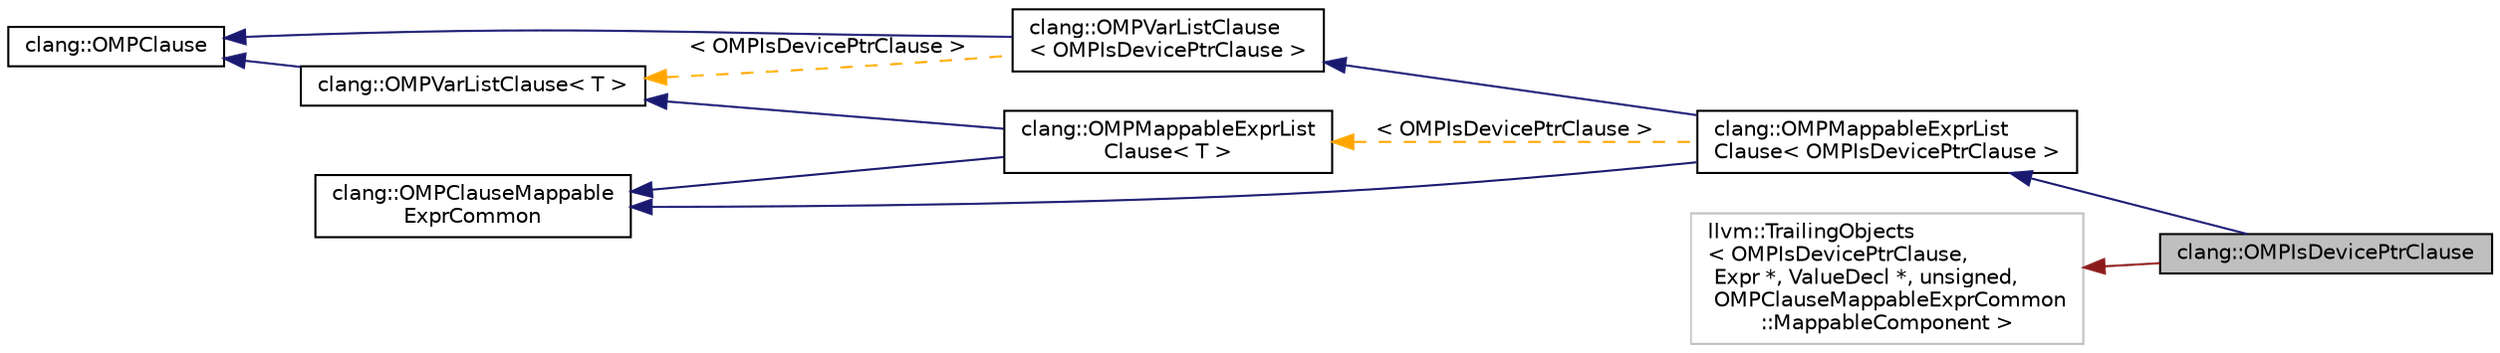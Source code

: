 digraph "clang::OMPIsDevicePtrClause"
{
 // LATEX_PDF_SIZE
  bgcolor="transparent";
  edge [fontname="Helvetica",fontsize="10",labelfontname="Helvetica",labelfontsize="10"];
  node [fontname="Helvetica",fontsize="10",shape=record];
  rankdir="LR";
  Node1 [label="clang::OMPIsDevicePtrClause",height=0.2,width=0.4,color="black", fillcolor="grey75", style="filled", fontcolor="black",tooltip="This represents clause 'is_device_ptr' in the '#pragma omp ...' directives."];
  Node2 -> Node1 [dir="back",color="midnightblue",fontsize="10",style="solid",fontname="Helvetica"];
  Node2 [label="clang::OMPMappableExprList\lClause\< OMPIsDevicePtrClause \>",height=0.2,width=0.4,color="black",URL="$classclang_1_1OMPMappableExprListClause.html",tooltip=" "];
  Node3 -> Node2 [dir="back",color="midnightblue",fontsize="10",style="solid",fontname="Helvetica"];
  Node3 [label="clang::OMPVarListClause\l\< OMPIsDevicePtrClause \>",height=0.2,width=0.4,color="black",URL="$classclang_1_1OMPVarListClause.html",tooltip=" "];
  Node4 -> Node3 [dir="back",color="midnightblue",fontsize="10",style="solid",fontname="Helvetica"];
  Node4 [label="clang::OMPClause",height=0.2,width=0.4,color="black",URL="$classclang_1_1OMPClause.html",tooltip="This is a basic class for representing single OpenMP clause."];
  Node5 -> Node3 [dir="back",color="orange",fontsize="10",style="dashed",label=" \< OMPIsDevicePtrClause \>" ,fontname="Helvetica"];
  Node5 [label="clang::OMPVarListClause\< T \>",height=0.2,width=0.4,color="black",URL="$classclang_1_1OMPVarListClause.html",tooltip="This represents clauses with the list of variables like 'private', 'firstprivate',..."];
  Node4 -> Node5 [dir="back",color="midnightblue",fontsize="10",style="solid",fontname="Helvetica"];
  Node6 -> Node2 [dir="back",color="midnightblue",fontsize="10",style="solid",fontname="Helvetica"];
  Node6 [label="clang::OMPClauseMappable\lExprCommon",height=0.2,width=0.4,color="black",URL="$classclang_1_1OMPClauseMappableExprCommon.html",tooltip="Struct that defines common infrastructure to handle mappable expressions used in OpenMP clauses."];
  Node7 -> Node2 [dir="back",color="orange",fontsize="10",style="dashed",label=" \< OMPIsDevicePtrClause \>" ,fontname="Helvetica"];
  Node7 [label="clang::OMPMappableExprList\lClause\< T \>",height=0.2,width=0.4,color="black",URL="$classclang_1_1OMPMappableExprListClause.html",tooltip="This represents clauses with a list of expressions that are mappable."];
  Node5 -> Node7 [dir="back",color="midnightblue",fontsize="10",style="solid",fontname="Helvetica"];
  Node6 -> Node7 [dir="back",color="midnightblue",fontsize="10",style="solid",fontname="Helvetica"];
  Node8 -> Node1 [dir="back",color="firebrick4",fontsize="10",style="solid",fontname="Helvetica"];
  Node8 [label="llvm::TrailingObjects\l\< OMPIsDevicePtrClause,\l Expr *, ValueDecl *, unsigned,\l OMPClauseMappableExprCommon\l::MappableComponent \>",height=0.2,width=0.4,color="grey75",tooltip=" "];
}
